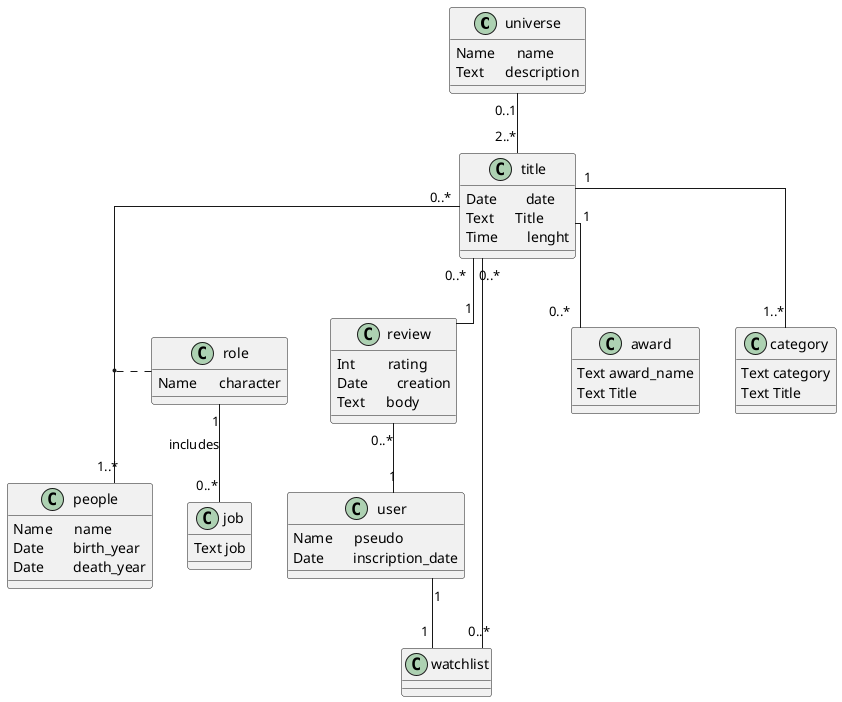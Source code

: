 @startuml
skinparam linetype ortho
class universe{
	Name      name
    	Text      description
}

class title{
    	Date        date
    	Text      Title
    	Time        lenght
}

class award{
	Text award_name	
	Text Title
}

class category{
	Text category
	Text Title
}

class people{
    	Name      name
    	Date        birth_year
    	Date        death_year
}

class watchlist{
}

class user{
    	Name      pseudo
    	Date        inscription_date
}

class review{
    	Int         rating
    	Date        creation
    	Text      body
}

class role{
    	Name      character
}

class job{
	Text job
}

universe "0..1" -- "2..*" title
title "0..*" -- "1..*" people
title "0..*" -- "1" review
title "1" -- "0..*" award
title "1" -- "1..*" category
review "0..*" -- "1" user
user "1" -- "1" watchlist
watchlist "0..*" -- "0..*" title
role "1" -- "0..*" job : includes

(title, people) .. role

@enduml

